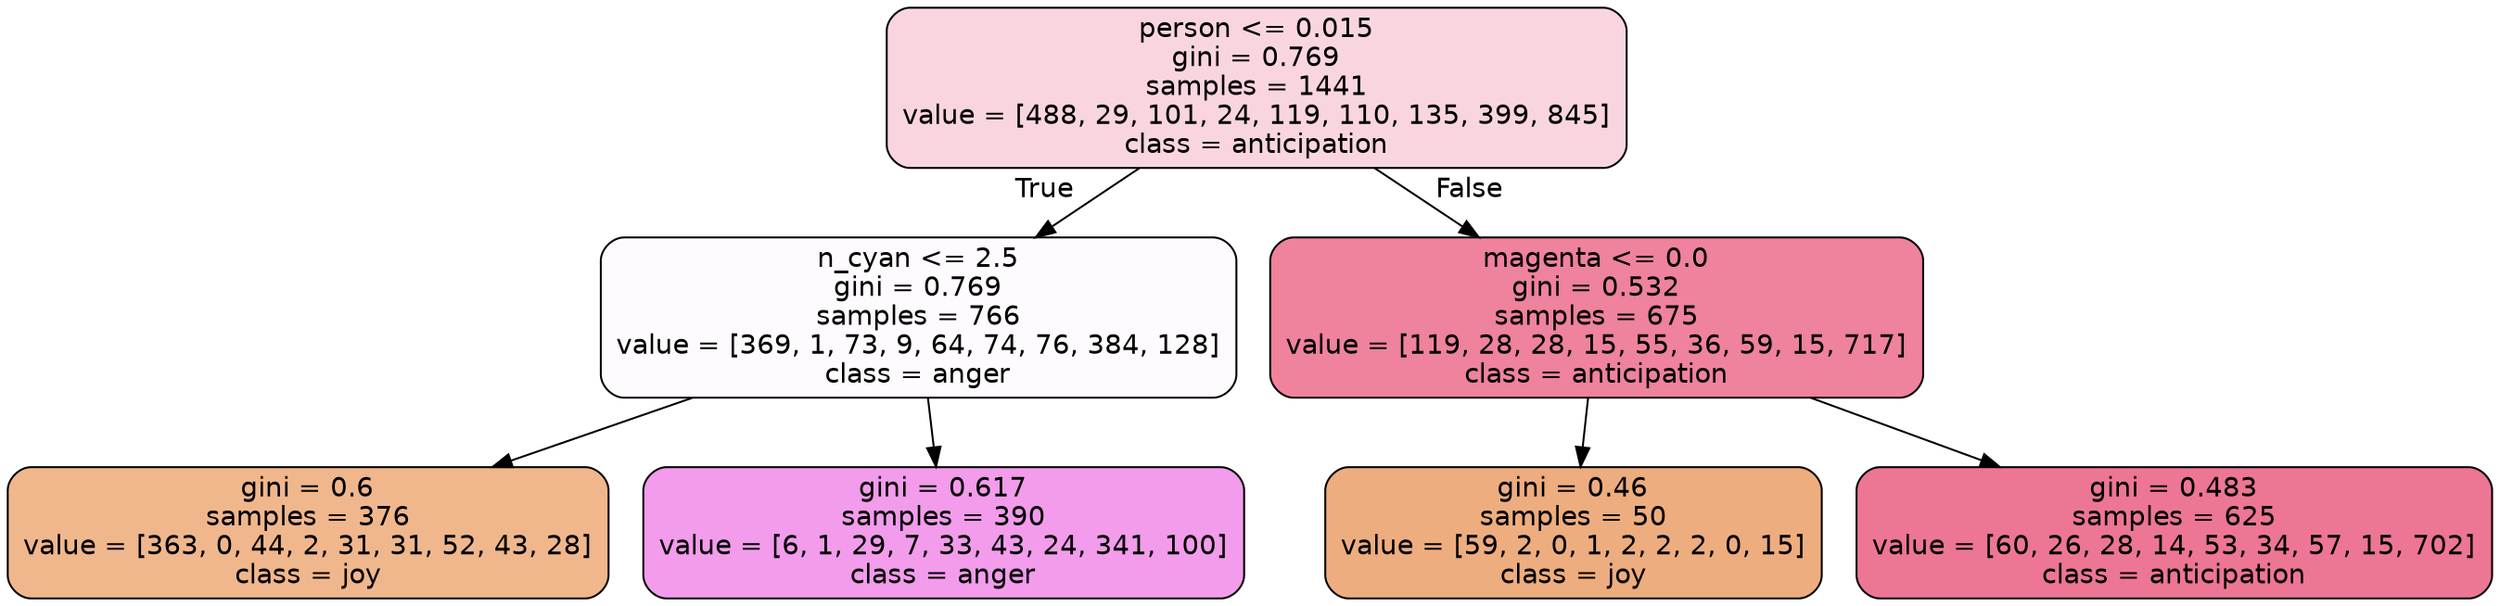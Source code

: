 digraph Tree {
node [shape=box, style="filled, rounded", color="black", fontname=helvetica] ;
edge [fontname=helvetica] ;
0 [label="person <= 0.015\ngini = 0.769\nsamples = 1441\nvalue = [488, 29, 101, 24, 119, 110, 135, 399, 845]\nclass = anticipation", fillcolor="#e5396434"] ;
1 [label="n_cyan <= 2.5\ngini = 0.769\nsamples = 766\nvalue = [369, 1, 73, 9, 64, 74, 76, 384, 128]\nclass = anger", fillcolor="#e539d705"] ;
0 -> 1 [labeldistance=2.5, labelangle=45, headlabel="True"] ;
2 [label="gini = 0.6\nsamples = 376\nvalue = [363, 0, 44, 2, 31, 31, 52, 43, 28]\nclass = joy", fillcolor="#e5813992"] ;
1 -> 2 ;
3 [label="gini = 0.617\nsamples = 390\nvalue = [6, 1, 29, 7, 33, 43, 24, 341, 100]\nclass = anger", fillcolor="#e539d77f"] ;
1 -> 3 ;
4 [label="magenta <= 0.0\ngini = 0.532\nsamples = 675\nvalue = [119, 28, 28, 15, 55, 36, 59, 15, 717]\nclass = anticipation", fillcolor="#e53964a0"] ;
0 -> 4 [labeldistance=2.5, labelangle=-45, headlabel="False"] ;
5 [label="gini = 0.46\nsamples = 50\nvalue = [59, 2, 0, 1, 2, 2, 2, 0, 15]\nclass = joy", fillcolor="#e58139a5"] ;
4 -> 5 ;
6 [label="gini = 0.483\nsamples = 625\nvalue = [60, 26, 28, 14, 53, 34, 57, 15, 702]\nclass = anticipation", fillcolor="#e53964b0"] ;
4 -> 6 ;
}
